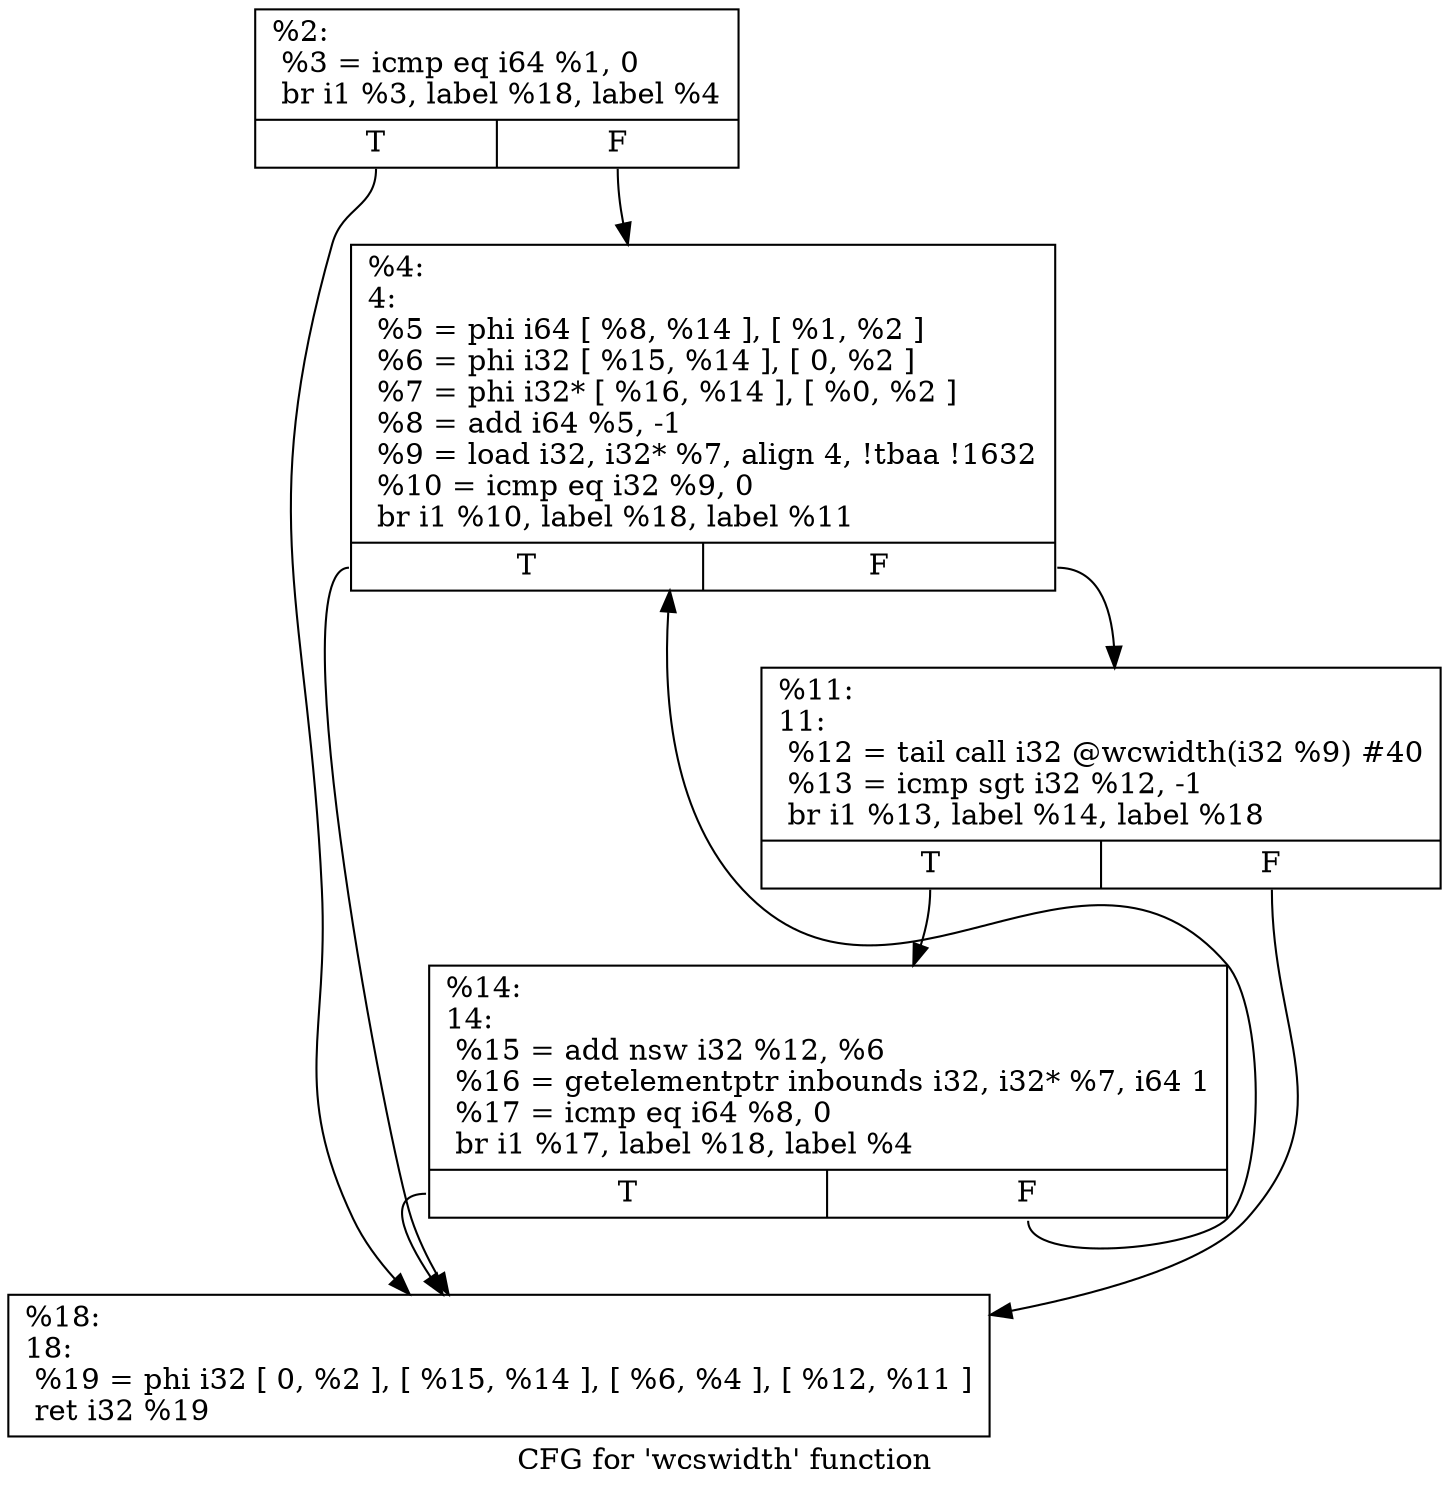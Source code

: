 digraph "CFG for 'wcswidth' function" {
	label="CFG for 'wcswidth' function";

	Node0x1e66340 [shape=record,label="{%2:\l  %3 = icmp eq i64 %1, 0\l  br i1 %3, label %18, label %4\l|{<s0>T|<s1>F}}"];
	Node0x1e66340:s0 -> Node0x1e665f0;
	Node0x1e66340:s1 -> Node0x1e66500;
	Node0x1e66500 [shape=record,label="{%4:\l4:                                                \l  %5 = phi i64 [ %8, %14 ], [ %1, %2 ]\l  %6 = phi i32 [ %15, %14 ], [ 0, %2 ]\l  %7 = phi i32* [ %16, %14 ], [ %0, %2 ]\l  %8 = add i64 %5, -1\l  %9 = load i32, i32* %7, align 4, !tbaa !1632\l  %10 = icmp eq i32 %9, 0\l  br i1 %10, label %18, label %11\l|{<s0>T|<s1>F}}"];
	Node0x1e66500:s0 -> Node0x1e665f0;
	Node0x1e66500:s1 -> Node0x1e66550;
	Node0x1e66550 [shape=record,label="{%11:\l11:                                               \l  %12 = tail call i32 @wcwidth(i32 %9) #40\l  %13 = icmp sgt i32 %12, -1\l  br i1 %13, label %14, label %18\l|{<s0>T|<s1>F}}"];
	Node0x1e66550:s0 -> Node0x1e665a0;
	Node0x1e66550:s1 -> Node0x1e665f0;
	Node0x1e665a0 [shape=record,label="{%14:\l14:                                               \l  %15 = add nsw i32 %12, %6\l  %16 = getelementptr inbounds i32, i32* %7, i64 1\l  %17 = icmp eq i64 %8, 0\l  br i1 %17, label %18, label %4\l|{<s0>T|<s1>F}}"];
	Node0x1e665a0:s0 -> Node0x1e665f0;
	Node0x1e665a0:s1 -> Node0x1e66500;
	Node0x1e665f0 [shape=record,label="{%18:\l18:                                               \l  %19 = phi i32 [ 0, %2 ], [ %15, %14 ], [ %6, %4 ], [ %12, %11 ]\l  ret i32 %19\l}"];
}
